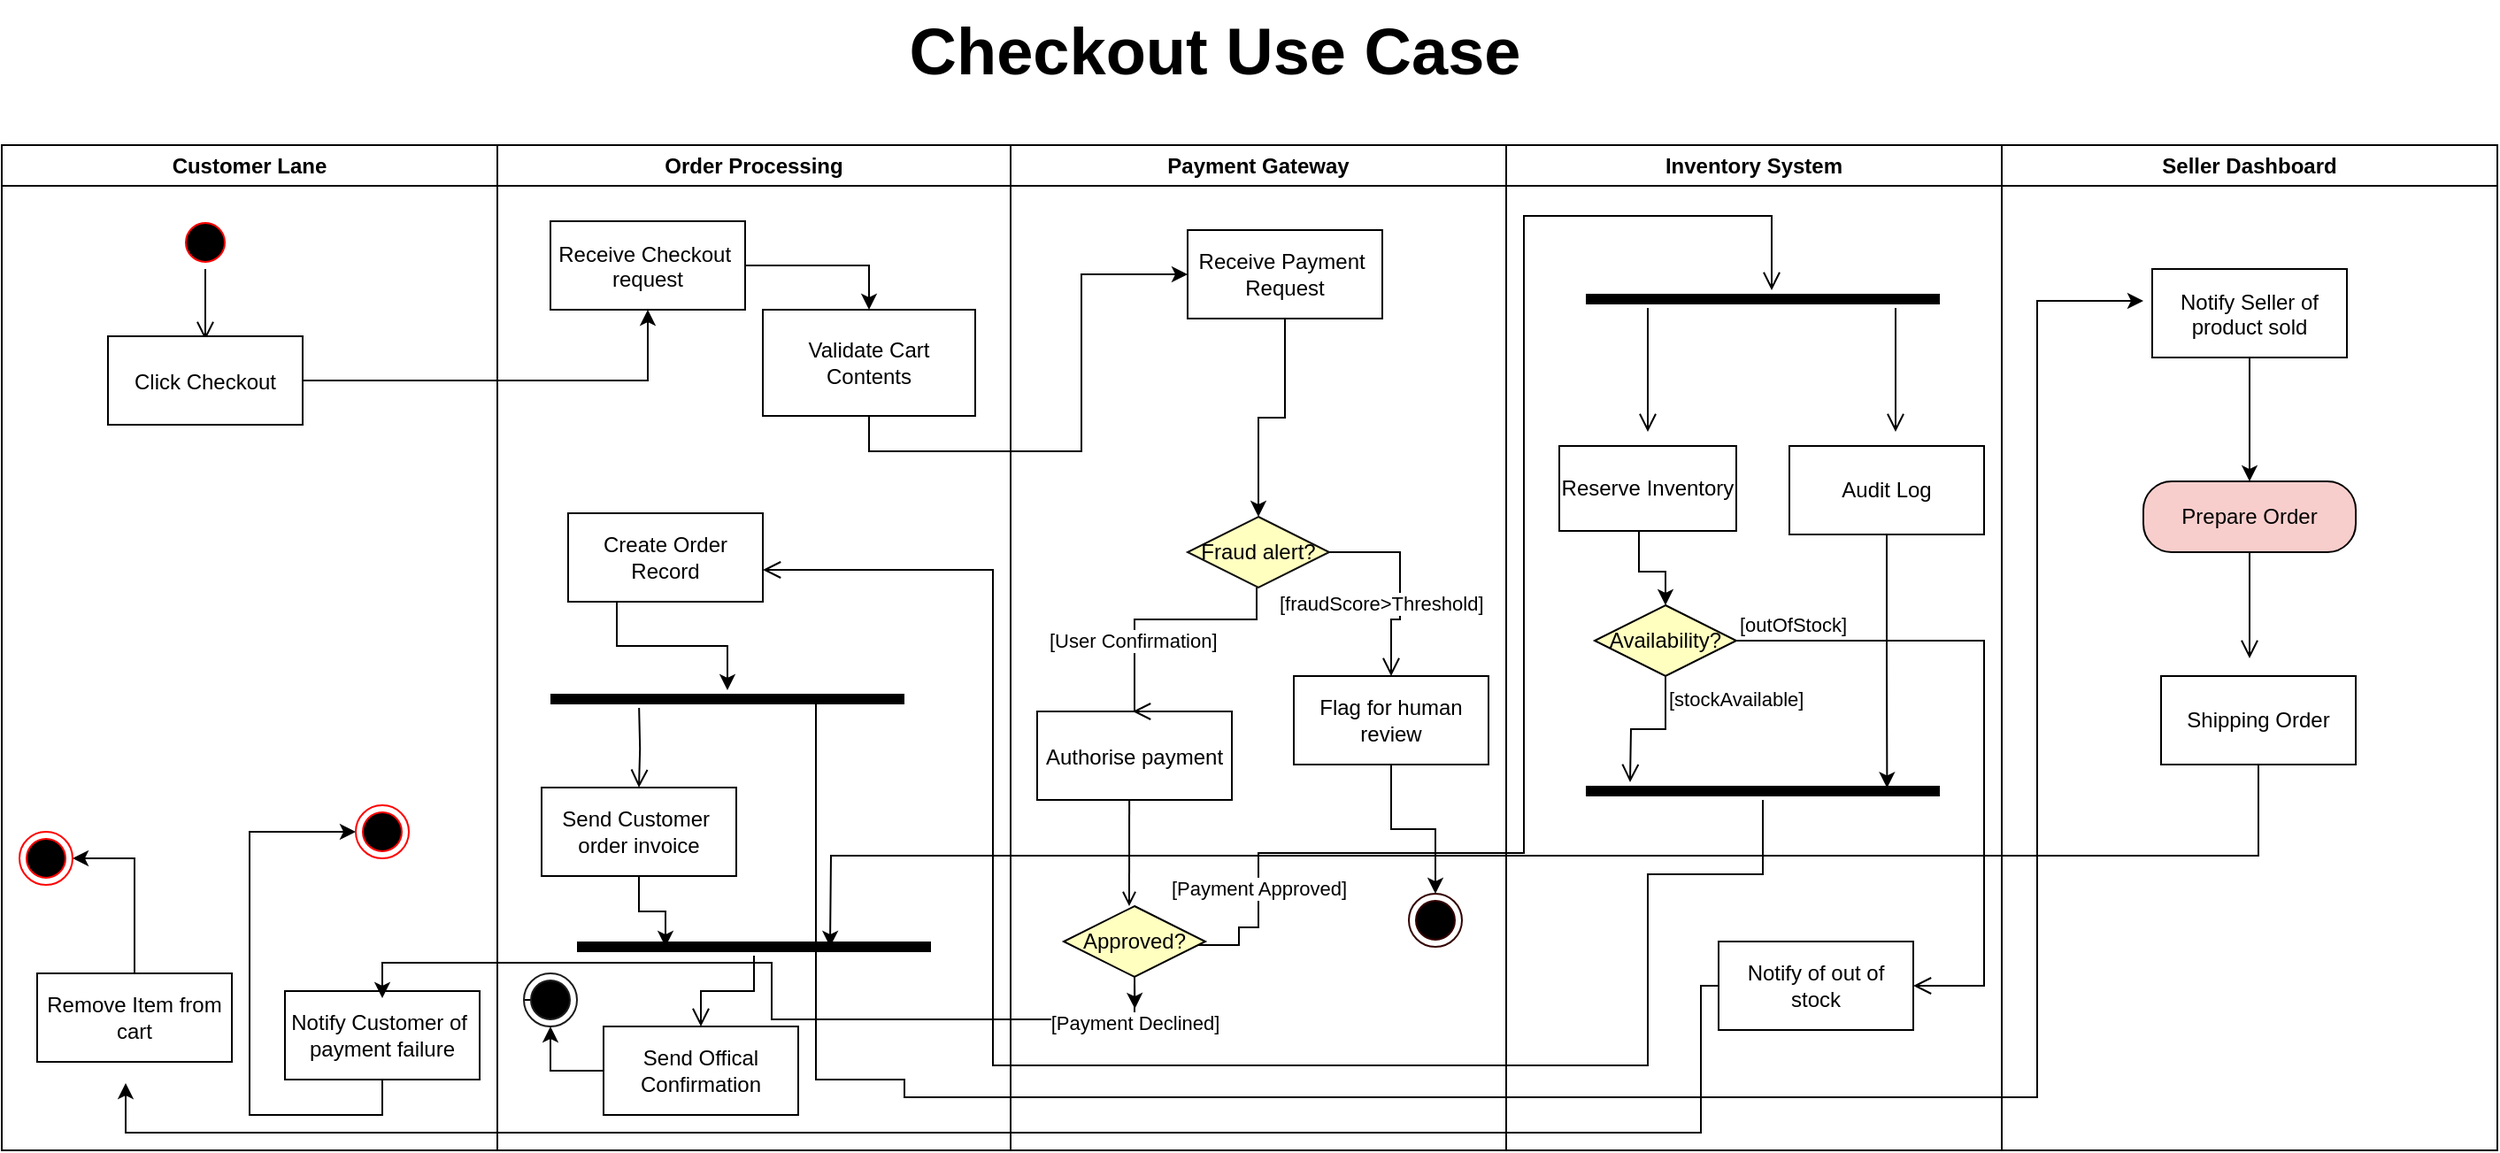 <mxfile version="26.3.0">
  <diagram name="Page-1" id="e7e014a7-5840-1c2e-5031-d8a46d1fe8dd">
    <mxGraphModel dx="1720" dy="1147" grid="1" gridSize="10" guides="1" tooltips="1" connect="1" arrows="1" fold="1" page="1" pageScale="1" pageWidth="1169" pageHeight="826" background="none" math="0" shadow="0">
      <root>
        <mxCell id="0" />
        <mxCell id="1" parent="0" />
        <mxCell id="2" value="Customer Lane" style="swimlane;whiteSpace=wrap" parent="1" vertex="1">
          <mxGeometry x="530" y="82" width="280" height="568" as="geometry" />
        </mxCell>
        <mxCell id="5" value="" style="ellipse;shape=startState;fillColor=#000000;strokeColor=#ff0000;" parent="2" vertex="1">
          <mxGeometry x="100" y="40" width="30" height="30" as="geometry" />
        </mxCell>
        <mxCell id="6" value="" style="edgeStyle=elbowEdgeStyle;elbow=horizontal;verticalAlign=bottom;endArrow=open;endSize=8;endFill=1;rounded=0" parent="2" source="5" edge="1">
          <mxGeometry x="100" y="40" as="geometry">
            <mxPoint x="115" y="110" as="targetPoint" />
          </mxGeometry>
        </mxCell>
        <mxCell id="8" value="Click Checkout" style="" parent="2" vertex="1">
          <mxGeometry x="60" y="108" width="110" height="50" as="geometry" />
        </mxCell>
        <mxCell id="v_kuO4fO8GXj2AwPMBaf-19" style="edgeStyle=orthogonalEdgeStyle;rounded=0;orthogonalLoop=1;jettySize=auto;html=1;exitX=0.5;exitY=0;exitDx=0;exitDy=0;entryX=1;entryY=0.5;entryDx=0;entryDy=0;" edge="1" parent="2" source="agEznNJqok29zz3Ys2b5-100" target="v_kuO4fO8GXj2AwPMBaf-18">
          <mxGeometry relative="1" as="geometry" />
        </mxCell>
        <mxCell id="agEznNJqok29zz3Ys2b5-100" value="Remove Item from cart" style="html=1;whiteSpace=wrap;" parent="2" vertex="1">
          <mxGeometry x="20" y="468" width="110" height="50" as="geometry" />
        </mxCell>
        <mxCell id="v_kuO4fO8GXj2AwPMBaf-21" style="edgeStyle=orthogonalEdgeStyle;rounded=0;orthogonalLoop=1;jettySize=auto;html=1;exitX=0.5;exitY=1;exitDx=0;exitDy=0;entryX=0;entryY=0.5;entryDx=0;entryDy=0;" edge="1" parent="2" source="agEznNJqok29zz3Ys2b5-88" target="v_kuO4fO8GXj2AwPMBaf-20">
          <mxGeometry relative="1" as="geometry">
            <Array as="points">
              <mxPoint x="215" y="548" />
              <mxPoint x="140" y="548" />
              <mxPoint x="140" y="388" />
            </Array>
          </mxGeometry>
        </mxCell>
        <mxCell id="agEznNJqok29zz3Ys2b5-88" value="Notify Customer of&amp;nbsp;&lt;div&gt;payment failure&lt;/div&gt;" style="html=1;whiteSpace=wrap;" parent="2" vertex="1">
          <mxGeometry x="160" y="478" width="110" height="50" as="geometry" />
        </mxCell>
        <mxCell id="v_kuO4fO8GXj2AwPMBaf-18" value="" style="ellipse;html=1;shape=endState;fillColor=#000000;strokeColor=#ff0000;" vertex="1" parent="2">
          <mxGeometry x="10" y="388" width="30" height="30" as="geometry" />
        </mxCell>
        <mxCell id="v_kuO4fO8GXj2AwPMBaf-20" value="" style="ellipse;html=1;shape=endState;fillColor=#000000;strokeColor=#ff0000;" vertex="1" parent="2">
          <mxGeometry x="200" y="373" width="30" height="30" as="geometry" />
        </mxCell>
        <mxCell id="4" value="Inventory System" style="swimlane;whiteSpace=wrap" parent="1" vertex="1">
          <mxGeometry x="1380" y="82" width="280" height="568" as="geometry" />
        </mxCell>
        <mxCell id="agEznNJqok29zz3Ys2b5-117" style="edgeStyle=orthogonalEdgeStyle;rounded=0;orthogonalLoop=1;jettySize=auto;html=1;exitX=0.5;exitY=1;exitDx=0;exitDy=0;entryX=0.5;entryY=0;entryDx=0;entryDy=0;" parent="4" source="TJ3IEbZwwL7YNhWH420B-14" target="agEznNJqok29zz3Ys2b5-93" edge="1">
          <mxGeometry relative="1" as="geometry">
            <mxPoint x="75" y="220" as="sourcePoint" />
            <Array as="points">
              <mxPoint x="75" y="218" />
              <mxPoint x="75" y="241" />
              <mxPoint x="90" y="241" />
            </Array>
          </mxGeometry>
        </mxCell>
        <mxCell id="agEznNJqok29zz3Ys2b5-74" value="" style="shape=line;html=1;strokeWidth=6;" parent="4" vertex="1">
          <mxGeometry x="45" y="82" width="200" height="10" as="geometry" />
        </mxCell>
        <mxCell id="agEznNJqok29zz3Ys2b5-75" value="" style="edgeStyle=orthogonalEdgeStyle;html=1;verticalAlign=bottom;endArrow=open;endSize=8;rounded=0;" parent="4" edge="1">
          <mxGeometry relative="1" as="geometry">
            <mxPoint x="80" y="162" as="targetPoint" />
            <mxPoint x="80.0" y="92" as="sourcePoint" />
          </mxGeometry>
        </mxCell>
        <mxCell id="agEznNJqok29zz3Ys2b5-76" value="" style="edgeStyle=orthogonalEdgeStyle;html=1;verticalAlign=bottom;endArrow=open;endSize=8;rounded=0;" parent="4" edge="1">
          <mxGeometry relative="1" as="geometry">
            <mxPoint x="220" y="162" as="targetPoint" />
            <mxPoint x="220.0" y="92" as="sourcePoint" />
          </mxGeometry>
        </mxCell>
        <mxCell id="agEznNJqok29zz3Ys2b5-77" value="Audit Log" style="html=1;whiteSpace=wrap;" parent="4" vertex="1">
          <mxGeometry x="160" y="170" width="110" height="50" as="geometry" />
        </mxCell>
        <mxCell id="agEznNJqok29zz3Ys2b5-67" value="" style="edgeStyle=orthogonalEdgeStyle;html=1;align=left;verticalAlign=bottom;endArrow=open;endSize=8;rounded=0;" parent="4" target="agEznNJqok29zz3Ys2b5-74" edge="1">
          <mxGeometry x="-1" relative="1" as="geometry">
            <mxPoint x="150" y="50" as="targetPoint" />
            <mxPoint x="-180.0" y="452.0" as="sourcePoint" />
            <Array as="points">
              <mxPoint x="-151" y="452" />
              <mxPoint x="-151" y="442" />
              <mxPoint x="-140" y="442" />
              <mxPoint x="-140" y="400" />
              <mxPoint x="10" y="400" />
              <mxPoint x="10" y="40" />
              <mxPoint x="150" y="40" />
            </Array>
          </mxGeometry>
        </mxCell>
        <mxCell id="y3MzHREpG36U7Z5hEssn-18" value="[Payment Approved]" style="edgeLabel;html=1;align=center;verticalAlign=middle;resizable=0;points=[];" parent="agEznNJqok29zz3Ys2b5-67" vertex="1" connectable="0">
          <mxGeometry x="-0.949" y="9" relative="1" as="geometry">
            <mxPoint x="20" y="-23" as="offset" />
          </mxGeometry>
        </mxCell>
        <mxCell id="agEznNJqok29zz3Ys2b5-81" value="" style="shape=line;html=1;strokeWidth=6;" parent="4" vertex="1">
          <mxGeometry x="45" y="360" width="200" height="10" as="geometry" />
        </mxCell>
        <mxCell id="agEznNJqok29zz3Ys2b5-82" value="" style="edgeStyle=orthogonalEdgeStyle;html=1;verticalAlign=bottom;endArrow=open;endSize=8;rounded=0;" parent="4" source="agEznNJqok29zz3Ys2b5-81" edge="1">
          <mxGeometry relative="1" as="geometry">
            <mxPoint x="-420" y="240" as="targetPoint" />
            <Array as="points">
              <mxPoint x="145" y="412" />
              <mxPoint x="80" y="412" />
              <mxPoint x="80" y="520" />
              <mxPoint x="-290" y="520" />
              <mxPoint x="-290" y="240" />
            </Array>
          </mxGeometry>
        </mxCell>
        <mxCell id="agEznNJqok29zz3Ys2b5-84" style="edgeStyle=orthogonalEdgeStyle;rounded=0;orthogonalLoop=1;jettySize=auto;html=1;exitX=0.5;exitY=1;exitDx=0;exitDy=0;entryX=0.851;entryY=0.324;entryDx=0;entryDy=0;entryPerimeter=0;" parent="4" source="agEznNJqok29zz3Ys2b5-77" target="agEznNJqok29zz3Ys2b5-81" edge="1">
          <mxGeometry relative="1" as="geometry" />
        </mxCell>
        <mxCell id="agEznNJqok29zz3Ys2b5-93" value="Availability?" style="rhombus;whiteSpace=wrap;html=1;fontColor=#000000;fillColor=#ffffc0;strokeColor=#000000;" parent="4" vertex="1">
          <mxGeometry x="50" y="260" width="80" height="40" as="geometry" />
        </mxCell>
        <mxCell id="agEznNJqok29zz3Ys2b5-94" value="[outOfStock]" style="edgeStyle=orthogonalEdgeStyle;html=1;align=left;verticalAlign=bottom;endArrow=open;endSize=8;rounded=0;entryX=1;entryY=0.5;entryDx=0;entryDy=0;" parent="4" source="agEznNJqok29zz3Ys2b5-93" target="agEznNJqok29zz3Ys2b5-98" edge="1">
          <mxGeometry x="-1" relative="1" as="geometry">
            <mxPoint x="260" y="480" as="targetPoint" />
            <Array as="points">
              <mxPoint x="270" y="280" />
              <mxPoint x="270" y="475" />
            </Array>
          </mxGeometry>
        </mxCell>
        <mxCell id="agEznNJqok29zz3Ys2b5-95" value="[stockAvailable]" style="edgeStyle=orthogonalEdgeStyle;html=1;align=left;verticalAlign=top;endArrow=open;endSize=8;rounded=0;" parent="4" source="agEznNJqok29zz3Ys2b5-93" edge="1">
          <mxGeometry x="-1" relative="1" as="geometry">
            <mxPoint x="70" y="360" as="targetPoint" />
          </mxGeometry>
        </mxCell>
        <mxCell id="agEznNJqok29zz3Ys2b5-99" style="edgeStyle=orthogonalEdgeStyle;rounded=0;orthogonalLoop=1;jettySize=auto;html=1;exitX=0;exitY=0.5;exitDx=0;exitDy=0;" parent="4" source="agEznNJqok29zz3Ys2b5-98" edge="1">
          <mxGeometry relative="1" as="geometry">
            <mxPoint x="-780" y="530" as="targetPoint" />
            <Array as="points">
              <mxPoint x="110" y="475" />
              <mxPoint x="110" y="558" />
              <mxPoint x="-780" y="558" />
            </Array>
          </mxGeometry>
        </mxCell>
        <mxCell id="agEznNJqok29zz3Ys2b5-98" value="Notify of out of stock" style="html=1;whiteSpace=wrap;" parent="4" vertex="1">
          <mxGeometry x="120" y="450" width="110" height="50" as="geometry" />
        </mxCell>
        <mxCell id="TJ3IEbZwwL7YNhWH420B-14" value="Reserve Inventory" style="rounded=0;whiteSpace=wrap;html=1;" parent="4" vertex="1">
          <mxGeometry x="30" y="170" width="100" height="48" as="geometry" />
        </mxCell>
        <mxCell id="ocmlmnkPLiXoLDkhKhnW-51" value="Order Processing" style="swimlane;whiteSpace=wrap;html=1;" parent="1" vertex="1">
          <mxGeometry x="810" y="82" width="290" height="568" as="geometry" />
        </mxCell>
        <mxCell id="ocmlmnkPLiXoLDkhKhnW-76" style="edgeStyle=orthogonalEdgeStyle;rounded=0;orthogonalLoop=1;jettySize=auto;html=1;exitX=1;exitY=0.5;exitDx=0;exitDy=0;entryX=0.5;entryY=0;entryDx=0;entryDy=0;" parent="ocmlmnkPLiXoLDkhKhnW-51" source="ocmlmnkPLiXoLDkhKhnW-58" target="ocmlmnkPLiXoLDkhKhnW-60" edge="1">
          <mxGeometry relative="1" as="geometry" />
        </mxCell>
        <mxCell id="ocmlmnkPLiXoLDkhKhnW-58" value="Receive Checkout &#xa;request" style="" parent="ocmlmnkPLiXoLDkhKhnW-51" vertex="1">
          <mxGeometry x="30" y="43" width="110" height="50" as="geometry" />
        </mxCell>
        <mxCell id="ocmlmnkPLiXoLDkhKhnW-60" value="Validate Cart Contents" style="whiteSpace=wrap;html=1;" parent="ocmlmnkPLiXoLDkhKhnW-51" vertex="1">
          <mxGeometry x="150" y="93" width="120" height="60" as="geometry" />
        </mxCell>
        <mxCell id="agEznNJqok29zz3Ys2b5-112" style="edgeStyle=orthogonalEdgeStyle;rounded=0;orthogonalLoop=1;jettySize=auto;html=1;exitX=0.25;exitY=1;exitDx=0;exitDy=0;" parent="ocmlmnkPLiXoLDkhKhnW-51" source="agEznNJqok29zz3Ys2b5-73" target="agEznNJqok29zz3Ys2b5-110" edge="1">
          <mxGeometry relative="1" as="geometry" />
        </mxCell>
        <mxCell id="agEznNJqok29zz3Ys2b5-73" value="Create Order&lt;div&gt;Record&lt;/div&gt;" style="html=1;whiteSpace=wrap;" parent="ocmlmnkPLiXoLDkhKhnW-51" vertex="1">
          <mxGeometry x="40" y="208" width="110" height="50" as="geometry" />
        </mxCell>
        <mxCell id="agEznNJqok29zz3Ys2b5-113" style="edgeStyle=orthogonalEdgeStyle;rounded=0;orthogonalLoop=1;jettySize=auto;html=1;exitX=0.75;exitY=0.5;exitDx=0;exitDy=0;exitPerimeter=0;" parent="ocmlmnkPLiXoLDkhKhnW-51" source="agEznNJqok29zz3Ys2b5-110" edge="1">
          <mxGeometry relative="1" as="geometry">
            <mxPoint x="930" y="88" as="targetPoint" />
            <Array as="points">
              <mxPoint x="180" y="528" />
              <mxPoint x="230" y="528" />
              <mxPoint x="230" y="538" />
              <mxPoint x="870" y="538" />
              <mxPoint x="870" y="88" />
            </Array>
          </mxGeometry>
        </mxCell>
        <mxCell id="agEznNJqok29zz3Ys2b5-110" value="" style="shape=line;html=1;strokeWidth=6;" parent="ocmlmnkPLiXoLDkhKhnW-51" vertex="1">
          <mxGeometry x="30" y="308" width="200" height="10" as="geometry" />
        </mxCell>
        <mxCell id="agEznNJqok29zz3Ys2b5-111" value="" style="edgeStyle=orthogonalEdgeStyle;html=1;verticalAlign=bottom;endArrow=open;endSize=8;rounded=0;" parent="ocmlmnkPLiXoLDkhKhnW-51" target="agEznNJqok29zz3Ys2b5-115" edge="1">
          <mxGeometry relative="1" as="geometry">
            <mxPoint x="80" y="388" as="targetPoint" />
            <mxPoint x="80.077" y="318" as="sourcePoint" />
          </mxGeometry>
        </mxCell>
        <mxCell id="y3MzHREpG36U7Z5hEssn-25" style="edgeStyle=orthogonalEdgeStyle;rounded=0;orthogonalLoop=1;jettySize=auto;html=1;exitX=0;exitY=0.5;exitDx=0;exitDy=0;" parent="ocmlmnkPLiXoLDkhKhnW-51" source="y3MzHREpG36U7Z5hEssn-26" edge="1">
          <mxGeometry relative="1" as="geometry">
            <mxPoint x="30" y="488" as="targetPoint" />
          </mxGeometry>
        </mxCell>
        <mxCell id="y3MzHREpG36U7Z5hEssn-17" value="Send Offical Confirmation" style="html=1;whiteSpace=wrap;" parent="ocmlmnkPLiXoLDkhKhnW-51" vertex="1">
          <mxGeometry x="60" y="498" width="110" height="50" as="geometry" />
        </mxCell>
        <mxCell id="y3MzHREpG36U7Z5hEssn-26" value="" style="ellipse;html=1;shape=endState;fillColor=#000000;strokeColor=light-dark(#1d1b1b, #ff9090);" parent="ocmlmnkPLiXoLDkhKhnW-51" vertex="1">
          <mxGeometry x="15" y="468" width="30" height="30" as="geometry" />
        </mxCell>
        <mxCell id="y3MzHREpG36U7Z5hEssn-27" value="" style="edgeStyle=orthogonalEdgeStyle;rounded=0;orthogonalLoop=1;jettySize=auto;html=1;exitX=0;exitY=0.5;exitDx=0;exitDy=0;" parent="ocmlmnkPLiXoLDkhKhnW-51" source="y3MzHREpG36U7Z5hEssn-17" target="y3MzHREpG36U7Z5hEssn-26" edge="1">
          <mxGeometry relative="1" as="geometry">
            <mxPoint x="840" y="570" as="targetPoint" />
            <mxPoint x="870" y="605" as="sourcePoint" />
            <Array as="points">
              <mxPoint x="30" y="523" />
            </Array>
          </mxGeometry>
        </mxCell>
        <mxCell id="TGFcMOlXtu1Z5XWhOxLF-43" value="Payment Gateway" style="swimlane;whiteSpace=wrap" parent="1" vertex="1">
          <mxGeometry x="1100" y="82" width="280" height="568" as="geometry" />
        </mxCell>
        <mxCell id="TGFcMOlXtu1Z5XWhOxLF-44" value="Authorise payment" style="" parent="TGFcMOlXtu1Z5XWhOxLF-43" vertex="1">
          <mxGeometry x="15" y="320" width="110" height="50" as="geometry" />
        </mxCell>
        <mxCell id="TGFcMOlXtu1Z5XWhOxLF-48" value="" style="endArrow=open;endFill=1;rounded=0" parent="TGFcMOlXtu1Z5XWhOxLF-43" edge="1">
          <mxGeometry relative="1" as="geometry">
            <mxPoint x="67.056" y="370" as="sourcePoint" />
            <mxPoint x="67" y="430" as="targetPoint" />
          </mxGeometry>
        </mxCell>
        <mxCell id="TGFcMOlXtu1Z5XWhOxLF-58" style="edgeStyle=orthogonalEdgeStyle;rounded=0;orthogonalLoop=1;jettySize=auto;html=1;exitX=0.5;exitY=1;exitDx=0;exitDy=0;entryX=0.5;entryY=0;entryDx=0;entryDy=0;" parent="TGFcMOlXtu1Z5XWhOxLF-43" source="TGFcMOlXtu1Z5XWhOxLF-51" target="TGFcMOlXtu1Z5XWhOxLF-55" edge="1">
          <mxGeometry relative="1" as="geometry" />
        </mxCell>
        <mxCell id="TGFcMOlXtu1Z5XWhOxLF-51" value="Receive Payment&amp;nbsp;&lt;div&gt;Request&lt;/div&gt;" style="html=1;whiteSpace=wrap;" parent="TGFcMOlXtu1Z5XWhOxLF-43" vertex="1">
          <mxGeometry x="100" y="48" width="110" height="50" as="geometry" />
        </mxCell>
        <mxCell id="TGFcMOlXtu1Z5XWhOxLF-55" value="Fraud alert?" style="rhombus;whiteSpace=wrap;html=1;fontColor=#000000;fillColor=#ffffc0;strokeColor=light-dark(#100f0f, #ff9090);" parent="TGFcMOlXtu1Z5XWhOxLF-43" vertex="1">
          <mxGeometry x="100" y="210" width="80" height="40" as="geometry" />
        </mxCell>
        <mxCell id="TGFcMOlXtu1Z5XWhOxLF-56" value="[fraudScore&amp;gt;Threshold]" style="edgeStyle=orthogonalEdgeStyle;html=1;align=left;verticalAlign=bottom;endArrow=open;endSize=8;rounded=0;entryX=0.5;entryY=0;entryDx=0;entryDy=0;" parent="TGFcMOlXtu1Z5XWhOxLF-43" source="TGFcMOlXtu1Z5XWhOxLF-55" target="TGFcMOlXtu1Z5XWhOxLF-59" edge="1">
          <mxGeometry x="-1" y="-48" relative="1" as="geometry">
            <mxPoint x="210" y="288" as="targetPoint" />
            <Array as="points">
              <mxPoint x="220" y="230" />
              <mxPoint x="220" y="268" />
              <mxPoint x="215" y="268" />
            </Array>
            <mxPoint x="-30" y="-10" as="offset" />
          </mxGeometry>
        </mxCell>
        <mxCell id="TGFcMOlXtu1Z5XWhOxLF-57" value="[User Confirmation]" style="edgeStyle=orthogonalEdgeStyle;html=1;align=left;verticalAlign=top;endArrow=open;endSize=8;rounded=0;entryX=0.5;entryY=0;entryDx=0;entryDy=0;" parent="TGFcMOlXtu1Z5XWhOxLF-43" edge="1">
          <mxGeometry x="0.243" y="-50" relative="1" as="geometry">
            <mxPoint x="69" y="320" as="targetPoint" />
            <mxPoint x="139.0" y="250.0" as="sourcePoint" />
            <Array as="points">
              <mxPoint x="139" y="268" />
              <mxPoint x="70" y="268" />
              <mxPoint x="70" y="320" />
            </Array>
            <mxPoint y="-1" as="offset" />
          </mxGeometry>
        </mxCell>
        <mxCell id="TGFcMOlXtu1Z5XWhOxLF-59" value="Flag for human review" style="html=1;whiteSpace=wrap;" parent="TGFcMOlXtu1Z5XWhOxLF-43" vertex="1">
          <mxGeometry x="160" y="300" width="110" height="50" as="geometry" />
        </mxCell>
        <mxCell id="v_kuO4fO8GXj2AwPMBaf-23" style="edgeStyle=orthogonalEdgeStyle;rounded=0;orthogonalLoop=1;jettySize=auto;html=1;exitX=0.5;exitY=1;exitDx=0;exitDy=0;" edge="1" parent="TGFcMOlXtu1Z5XWhOxLF-43" source="TGFcMOlXtu1Z5XWhOxLF-62">
          <mxGeometry relative="1" as="geometry">
            <mxPoint x="70.2" y="488" as="targetPoint" />
          </mxGeometry>
        </mxCell>
        <mxCell id="TGFcMOlXtu1Z5XWhOxLF-62" value="Approved?" style="rhombus;whiteSpace=wrap;html=1;fontColor=#000000;fillColor=#ffffc0;strokeColor=#000000;" parent="TGFcMOlXtu1Z5XWhOxLF-43" vertex="1">
          <mxGeometry x="30" y="430" width="80" height="40" as="geometry" />
        </mxCell>
        <mxCell id="agEznNJqok29zz3Ys2b5-41" value="Seller Dashboard" style="swimlane;whiteSpace=wrap" parent="1" vertex="1">
          <mxGeometry x="1660" y="82" width="280" height="568" as="geometry" />
        </mxCell>
        <mxCell id="agEznNJqok29zz3Ys2b5-120" style="edgeStyle=orthogonalEdgeStyle;rounded=0;orthogonalLoop=1;jettySize=auto;html=1;exitX=0.5;exitY=1;exitDx=0;exitDy=0;entryX=0.5;entryY=0;entryDx=0;entryDy=0;" parent="agEznNJqok29zz3Ys2b5-41" source="agEznNJqok29zz3Ys2b5-42" target="agEznNJqok29zz3Ys2b5-118" edge="1">
          <mxGeometry relative="1" as="geometry" />
        </mxCell>
        <mxCell id="agEznNJqok29zz3Ys2b5-42" value="Notify Seller of&#xa;product sold" style="" parent="agEznNJqok29zz3Ys2b5-41" vertex="1">
          <mxGeometry x="85" y="70" width="110" height="50" as="geometry" />
        </mxCell>
        <mxCell id="agEznNJqok29zz3Ys2b5-118" value="Prepare Order" style="rounded=1;whiteSpace=wrap;html=1;arcSize=40;fillColor=#f8cecc;strokeColor=#000000;" parent="agEznNJqok29zz3Ys2b5-41" vertex="1">
          <mxGeometry x="80" y="190" width="120" height="40" as="geometry" />
        </mxCell>
        <mxCell id="agEznNJqok29zz3Ys2b5-119" value="" style="edgeStyle=orthogonalEdgeStyle;html=1;verticalAlign=bottom;endArrow=open;endSize=8;rounded=0;" parent="agEznNJqok29zz3Ys2b5-41" source="agEznNJqok29zz3Ys2b5-118" edge="1">
          <mxGeometry relative="1" as="geometry">
            <mxPoint x="140" y="290" as="targetPoint" />
          </mxGeometry>
        </mxCell>
        <mxCell id="y3MzHREpG36U7Z5hEssn-12" value="Shipping Order" style="html=1;whiteSpace=wrap;" parent="agEznNJqok29zz3Ys2b5-41" vertex="1">
          <mxGeometry x="90" y="300" width="110" height="50" as="geometry" />
        </mxCell>
        <mxCell id="agEznNJqok29zz3Ys2b5-47" value="Checkout Use Case" style="text;html=1;align=center;verticalAlign=middle;resizable=0;points=[];autosize=1;strokeColor=none;fillColor=none;fontSize=37;fontStyle=1" parent="1" vertex="1">
          <mxGeometry x="1040" width="350" height="60" as="geometry" />
        </mxCell>
        <mxCell id="ocmlmnkPLiXoLDkhKhnW-65" style="edgeStyle=orthogonalEdgeStyle;rounded=0;orthogonalLoop=1;jettySize=auto;html=1;exitX=0.5;exitY=1;exitDx=0;exitDy=0;entryX=0;entryY=0.5;entryDx=0;entryDy=0;" parent="1" source="ocmlmnkPLiXoLDkhKhnW-60" target="TGFcMOlXtu1Z5XWhOxLF-51" edge="1">
          <mxGeometry relative="1" as="geometry">
            <mxPoint x="1225" y="147" as="targetPoint" />
          </mxGeometry>
        </mxCell>
        <mxCell id="agEznNJqok29zz3Ys2b5-87" style="edgeStyle=orthogonalEdgeStyle;rounded=0;orthogonalLoop=1;jettySize=auto;html=1;exitX=0.5;exitY=1;exitDx=0;exitDy=0;" parent="1" edge="1">
          <mxGeometry relative="1" as="geometry">
            <mxPoint x="745" y="564" as="targetPoint" />
            <mxPoint x="1170" y="556" as="sourcePoint" />
            <Array as="points">
              <mxPoint x="1170" y="576" />
              <mxPoint x="965" y="576" />
              <mxPoint x="965" y="544" />
              <mxPoint x="745" y="544" />
            </Array>
          </mxGeometry>
        </mxCell>
        <mxCell id="agEznNJqok29zz3Ys2b5-89" value="[Payment Declined]" style="edgeLabel;html=1;align=center;verticalAlign=middle;resizable=0;points=[];" parent="agEznNJqok29zz3Ys2b5-87" vertex="1" connectable="0">
          <mxGeometry x="-0.919" y="2" relative="1" as="geometry">
            <mxPoint as="offset" />
          </mxGeometry>
        </mxCell>
        <mxCell id="agEznNJqok29zz3Ys2b5-115" value="Send Customer&amp;nbsp;&lt;div&gt;order invoice&lt;/div&gt;" style="html=1;whiteSpace=wrap;" parent="1" vertex="1">
          <mxGeometry x="835" y="445" width="110" height="50" as="geometry" />
        </mxCell>
        <mxCell id="y3MzHREpG36U7Z5hEssn-13" value="" style="shape=line;html=1;strokeWidth=6;" parent="1" vertex="1">
          <mxGeometry x="855" y="530" width="200" height="10" as="geometry" />
        </mxCell>
        <mxCell id="y3MzHREpG36U7Z5hEssn-14" value="" style="edgeStyle=orthogonalEdgeStyle;html=1;verticalAlign=bottom;endArrow=open;endSize=8;rounded=0;entryX=0.5;entryY=0;entryDx=0;entryDy=0;" parent="1" source="y3MzHREpG36U7Z5hEssn-13" target="y3MzHREpG36U7Z5hEssn-17" edge="1">
          <mxGeometry relative="1" as="geometry">
            <mxPoint x="955" y="590" as="targetPoint" />
          </mxGeometry>
        </mxCell>
        <mxCell id="y3MzHREpG36U7Z5hEssn-15" style="edgeStyle=orthogonalEdgeStyle;rounded=0;orthogonalLoop=1;jettySize=auto;html=1;exitX=0.5;exitY=1;exitDx=0;exitDy=0;entryX=0.25;entryY=0.5;entryDx=0;entryDy=0;entryPerimeter=0;" parent="1" source="agEznNJqok29zz3Ys2b5-115" target="y3MzHREpG36U7Z5hEssn-13" edge="1">
          <mxGeometry relative="1" as="geometry" />
        </mxCell>
        <mxCell id="y3MzHREpG36U7Z5hEssn-16" style="edgeStyle=orthogonalEdgeStyle;rounded=0;orthogonalLoop=1;jettySize=auto;html=1;exitX=0.5;exitY=1;exitDx=0;exitDy=0;" parent="1" source="y3MzHREpG36U7Z5hEssn-12" edge="1">
          <mxGeometry relative="1" as="geometry">
            <mxPoint x="998" y="535" as="targetPoint" />
          </mxGeometry>
        </mxCell>
        <mxCell id="y3MzHREpG36U7Z5hEssn-21" value="" style="ellipse;html=1;shape=endState;fillColor=#000000;strokeColor=#330000;" parent="1" vertex="1">
          <mxGeometry x="1325" y="505" width="30" height="30" as="geometry" />
        </mxCell>
        <mxCell id="y3MzHREpG36U7Z5hEssn-20" style="edgeStyle=orthogonalEdgeStyle;rounded=0;orthogonalLoop=1;jettySize=auto;html=1;exitX=0.5;exitY=1;exitDx=0;exitDy=0;" parent="1" source="TGFcMOlXtu1Z5XWhOxLF-59" target="y3MzHREpG36U7Z5hEssn-21" edge="1">
          <mxGeometry relative="1" as="geometry">
            <mxPoint x="1340" y="520" as="targetPoint" />
          </mxGeometry>
        </mxCell>
        <mxCell id="v_kuO4fO8GXj2AwPMBaf-12" style="edgeStyle=orthogonalEdgeStyle;rounded=0;orthogonalLoop=1;jettySize=auto;html=1;exitX=1;exitY=0.5;exitDx=0;exitDy=0;entryX=0.5;entryY=1;entryDx=0;entryDy=0;" edge="1" parent="1" source="8" target="ocmlmnkPLiXoLDkhKhnW-58">
          <mxGeometry relative="1" as="geometry" />
        </mxCell>
      </root>
    </mxGraphModel>
  </diagram>
</mxfile>
